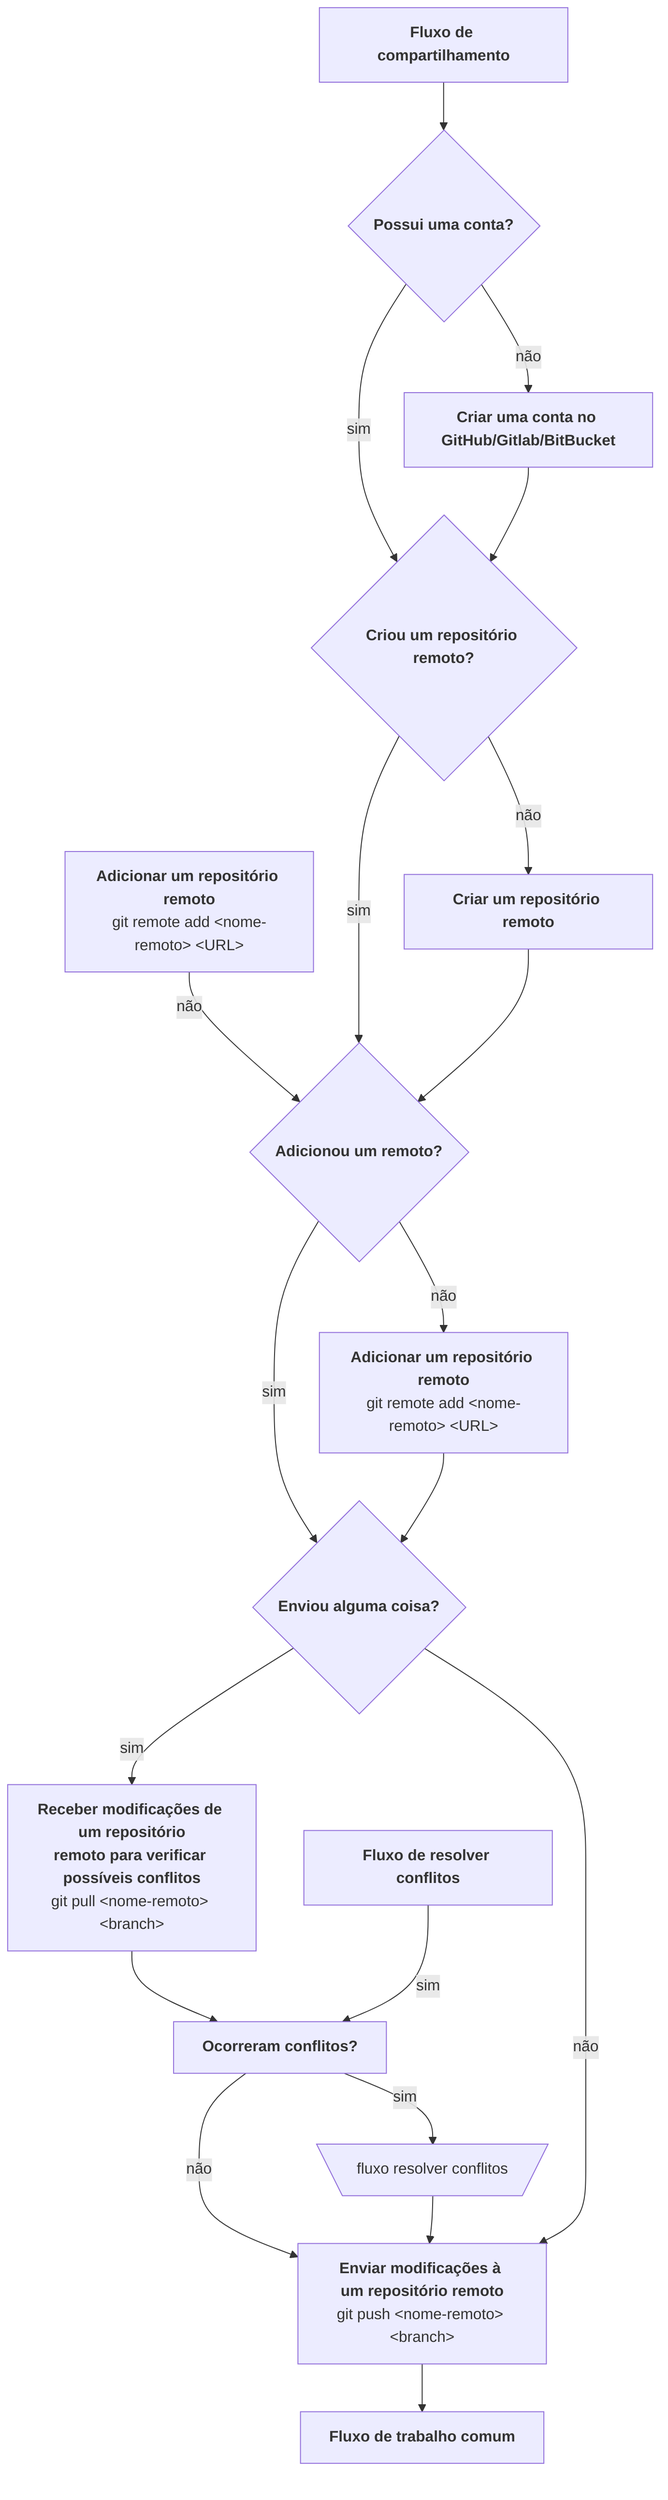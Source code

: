 graph TD

%%%%%%%%%%%%%%%%%%%%%%%%%%%%%%%%%%%%%%%%%%%%%%%%%%%%%%%%%%%%%%%%%%%%%%%%%%%%
%% MAIN
%%%%%%%%%%%%%%%%%%%%%%%%%%%%%%%%%%%%%%%%%%%%%%%%%%%%%%%%%%%%%%%%%%%%%%%%%%%%
%% fluxo
sharing_workflow["<b>Fluxo de compartilhamento</b>"]
common_workflow["<b>Fluxo de trabalho comum</b>"]

%% decisões
have_an_account{"<b>Possui uma conta?</b>"}
created_a_remote_repository{"<b>Criou um repositório remoto?</b>"}
added_remote{"<b>Adicionou um remoto?</b>"}
add_remote["<b>Adicionar um repositório remoto</b><br/>git remote add &lt;nome-remoto&gt; &lt;URL&gt;"]
sent_anything{"<b>Enviou alguma coisa?</b>"}
are_there_conflicts["<b>Ocorreram conflitos?</b>"]

%% comandos
git_pull["<b>Receber modificações de um repositório<br/>remoto para verificar possíveis conflitos</b><br/>git pull &lt;nome-remoto&gt; &lt;branch&gt;"]
git_push["<b>Enviar modificações à um repositório remoto</b><br/>git push &lt;nome-remoto&gt; &lt;branch&gt;"]

%% relacionamentos
sharing_workflow --> have_an_account
have_an_account -- "sim" --> created_a_remote_repository
created_a_remote_repository -- "sim" --> added_remote
added_remote -- "sim" --> sent_anything
sent_anything -- "sim" --> git_pull
git_pull --> are_there_conflicts
are_there_conflicts -- "não" --> git_push
git_push --> common_workflow

sent_anything -- "não" --> git_push


%%%%%%%%%%%%%%%%%%%%%%%%%%%%%%%%%%%%%%%%%%%%%%%%%%%%%%%%%%%%%%%%%%%%%%%%%%%%
%% LEFT
%%%%%%%%%%%%%%%%%%%%%%%%%%%%%%%%%%%%%%%%%%%%%%%%%%%%%%%%%%%%%%%%%%%%%%%%%%%%
%% workflow
fix_conflicts_workflow["<b>Fluxo de resolver conflitos</b>"]

%% actions
create_an_account["<b>Criar uma conta no GitHub/Gitlab/BitBucket</b>"]

%% commands
git_remote["<b>Adicionar um repositório remoto</b><br/>git remote add &lt;nome-remoto&gt; &lt;URL&gt;"]

%% relations
have_an_account -- "não" --> create_an_account
create_an_account --> created_a_remote_repository
git_remote -- "não" --> added_remote


fix_conflicts_workflow -- "sim" --> are_there_conflicts


%%%%%%%%%%%%%%%%%%%%%%%%%%%%%%%%%%%%%%%%%%%%%%%%%%%%%%%%%%%%%%%%%%%%%%%%%%%%
%% direita
%%%%%%%%%%%%%%%%%%%%%%%%%%%%%%%%%%%%%%%%%%%%%%%%%%%%%%%%%%%%%%%%%%%%%%%%%%%%
%% ações
create_a_remote_repository["<b>Criar um repositório remoto</b>"]
fluxo_conflito[\"fluxo resolver conflitos"/]

%% relations
created_a_remote_repository -- "não" --> create_a_remote_repository
create_a_remote_repository --> added_remote
added_remote -- "não" --> add_remote
add_remote --> sent_anything
are_there_conflicts -- "sim" --> fluxo_conflito
fluxo_conflito --> git_push